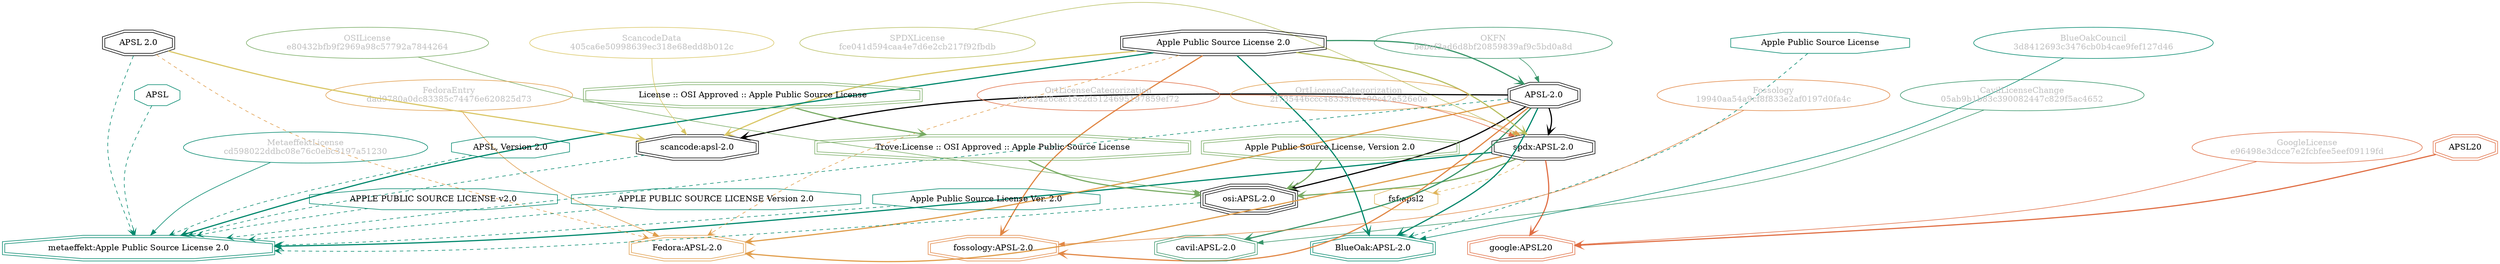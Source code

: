 strict digraph {
    node [shape=box];
    graph [splines=curved];
    196 [label="SPDXLicense\nfce041d594caa4e7d6e2cb217f92fbdb"
        ,fontcolor=gray
        ,color="#b8bf62"
        ,fillcolor="beige;1"
        ,shape=ellipse];
    197 [label="spdx:APSL-2.0"
        ,shape=doubleoctagon];
    198 [label="APSL-2.0"
        ,shape=doubleoctagon];
    199 [label="Apple Public Source License 2.0"
        ,shape=doubleoctagon];
    4884 [label="OSILicense\ne80432bfb9f2969a98c57792a7844264"
         ,fontcolor=gray
         ,color="#78ab63"
         ,fillcolor="beige;1"
         ,shape=ellipse];
    4885 [label="osi:APSL-2.0"
         ,shape=tripleoctagon];
    4886 [label="Apple Public Source License, Version 2.0"
         ,color="#78ab63"
         ,shape=doubleoctagon];
    4887 [label="Trove:License :: OSI Approved :: Apple Public Source License"
         ,color="#78ab63"
         ,shape=doubleoctagon];
    4888 [label="License :: OSI Approved :: Apple Public Source License"
         ,color="#78ab63"
         ,shape=doubleoctagon];
    5638 [label="GoogleLicense\ne96498e3dcce7e2fcbfee5eef09119fd"
         ,fontcolor=gray
         ,color="#e06f45"
         ,fillcolor="beige;1"
         ,shape=ellipse];
    5639 [label="google:APSL20"
         ,color="#e06f45"
         ,shape=doubleoctagon];
    5640 [label=APSL20
         ,color="#e06f45"
         ,shape=doubleoctagon];
    5846 [label="FedoraEntry\ndad9780a0dc83385c74476e620825d73"
         ,fontcolor=gray
         ,color="#e09d4b"
         ,fillcolor="beige;1"
         ,shape=ellipse];
    5847 [label="Fedora:APSL-2.0"
         ,color="#e09d4b"
         ,shape=doubleoctagon];
    5848 [label="APSL 2.0"
         ,shape=doubleoctagon];
    9276 [label="Apple Public Source License"
         ,color="#00876c"
         ,shape=octagon];
    9284 [label="BlueOakCouncil\n3d8412693c3476cb0b4cae9fef127d46"
         ,fontcolor=gray
         ,color="#00876c"
         ,fillcolor="beige;1"
         ,shape=ellipse];
    9285 [label="BlueOak:APSL-2.0"
         ,color="#00876c"
         ,shape=doubleoctagon];
    10687 [label="fsf:apsl2"
          ,color="#deb256"
          ,shape=octagon];
    11901 [label="ScancodeData\n405ca6e50998639ec318e68edd8b012c"
          ,fontcolor=gray
          ,color="#dac767"
          ,fillcolor="beige;1"
          ,shape=ellipse];
    11902 [label="scancode:apsl-2.0"
          ,shape=doubleoctagon];
    26002 [label="Fossology\n19940aa54a9cf8f833e2af0197d0fa4c"
          ,fontcolor=gray
          ,color="#e18745"
          ,fillcolor="beige;1"
          ,shape=ellipse];
    26003 [label="fossology:APSL-2.0"
          ,color="#e18745"
          ,shape=doubleoctagon];
    28225 [label="OKFN\nbebef3ad6d8bf20859839af9c5bd0a8d"
          ,fontcolor=gray
          ,color="#379469"
          ,fillcolor="beige;1"
          ,shape=ellipse];
    28487 [label="OrtLicenseCategorization\n8929a26cac15c2d5124695197859ef72"
          ,fontcolor=gray
          ,color="#e06f45"
          ,fillcolor="beige;1"
          ,shape=ellipse];
    35352 [label="OrtLicenseCategorization\n2f735446ccc48335feee00c42e526e0e"
          ,fontcolor=gray
          ,color="#e09d4b"
          ,fillcolor="beige;1"
          ,shape=ellipse];
    36389 [label="CavilLicenseChange\n05ab9b1b83c390082447c829f5ac4652"
          ,fontcolor=gray
          ,color="#379469"
          ,fillcolor="beige;1"
          ,shape=ellipse];
    36390 [label="cavil:APSL-2.0"
          ,color="#379469"
          ,shape=doubleoctagon];
    38510 [label="MetaeffektLicense\ncd598022ddbc08e76c0ebc3197a51230"
          ,fontcolor=gray
          ,color="#00876c"
          ,fillcolor="beige;1"
          ,shape=ellipse];
    38511 [label="metaeffekt:Apple Public Source License 2.0"
          ,color="#00876c"
          ,shape=doubleoctagon];
    38512 [label=APSL
          ,color="#00876c"
          ,shape=octagon];
    38513 [label="APSL, Version 2.0"
          ,color="#00876c"
          ,shape=octagon];
    38514 [label="APPLE PUBLIC SOURCE LICENSE v2.0"
          ,color="#00876c"
          ,shape=octagon];
    38515 [label="APPLE PUBLIC SOURCE LICENSE Version 2.0"
          ,color="#00876c"
          ,shape=octagon];
    38516 [label="Apple Public Source License Ver. 2.0"
          ,color="#00876c"
          ,shape=octagon];
    196 -> 197 [weight=0.5
               ,color="#b8bf62"];
    197 -> 4885 [style=bold
                ,arrowhead=vee
                ,weight=0.7
                ,color="#78ab63"];
    197 -> 5639 [style=bold
                ,arrowhead=vee
                ,weight=0.7
                ,color="#e06f45"];
    197 -> 5847 [style=bold
                ,arrowhead=vee
                ,weight=0.7
                ,color="#e09d4b"];
    197 -> 10687 [style=dashed
                 ,arrowhead=vee
                 ,weight=0.5
                 ,color="#deb256"];
    197 -> 38511 [style=bold
                 ,arrowhead=vee
                 ,weight=0.7
                 ,color="#00876c"];
    198 -> 197 [style=bold
               ,arrowhead=vee
               ,weight=0.7];
    198 -> 4885 [style=bold
                ,arrowhead=vee
                ,weight=0.7];
    198 -> 5847 [style=bold
                ,arrowhead=vee
                ,weight=0.7
                ,color="#e09d4b"];
    198 -> 9285 [style=bold
                ,arrowhead=vee
                ,weight=0.7
                ,color="#00876c"];
    198 -> 11902 [style=bold
                 ,arrowhead=vee
                 ,weight=0.7];
    198 -> 26003 [style=bold
                 ,arrowhead=vee
                 ,weight=0.7
                 ,color="#e18745"];
    198 -> 36390 [style=bold
                 ,arrowhead=vee
                 ,weight=0.7
                 ,color="#379469"];
    198 -> 36390 [style=bold
                 ,arrowhead=vee
                 ,weight=0.7
                 ,color="#379469"];
    198 -> 38511 [style=dashed
                 ,arrowhead=vee
                 ,weight=0.5
                 ,color="#00876c"];
    199 -> 197 [style=bold
               ,arrowhead=vee
               ,weight=0.7
               ,color="#b8bf62"];
    199 -> 198 [style=bold
               ,arrowhead=vee
               ,weight=0.7
               ,color="#379469"];
    199 -> 5847 [style=dashed
                ,arrowhead=vee
                ,weight=0.5
                ,color="#e09d4b"];
    199 -> 9285 [style=bold
                ,arrowhead=vee
                ,weight=0.7
                ,color="#00876c"];
    199 -> 11902 [style=bold
                 ,arrowhead=vee
                 ,weight=0.7
                 ,color="#dac767"];
    199 -> 26003 [style=bold
                 ,arrowhead=vee
                 ,weight=0.7
                 ,color="#e18745"];
    199 -> 38511 [style=bold
                 ,arrowhead=vee
                 ,weight=0.7
                 ,color="#00876c"];
    199 -> 38511 [style=bold
                 ,arrowhead=vee
                 ,weight=0.7
                 ,color="#00876c"];
    4884 -> 4885 [weight=0.5
                 ,color="#78ab63"];
    4885 -> 38511 [style=dashed
                  ,arrowhead=vee
                  ,weight=0.5
                  ,color="#00876c"];
    4886 -> 4885 [style=bold
                 ,arrowhead=vee
                 ,weight=0.7
                 ,color="#78ab63"];
    4887 -> 4885 [style=bold
                 ,arrowhead=vee
                 ,weight=0.7
                 ,color="#78ab63"];
    4888 -> 4887 [style=bold
                 ,arrowhead=vee
                 ,weight=0.7
                 ,color="#78ab63"];
    5638 -> 5639 [weight=0.5
                 ,color="#e06f45"];
    5640 -> 5639 [style=bold
                 ,arrowhead=vee
                 ,weight=0.7
                 ,color="#e06f45"];
    5846 -> 5847 [weight=0.5
                 ,color="#e09d4b"];
    5848 -> 5847 [style=dashed
                 ,arrowhead=vee
                 ,weight=0.5
                 ,color="#e09d4b"];
    5848 -> 11902 [style=bold
                  ,arrowhead=vee
                  ,weight=0.7
                  ,color="#dac767"];
    5848 -> 38511 [style=dashed
                  ,arrowhead=vee
                  ,weight=0.5
                  ,color="#00876c"];
    9276 -> 9285 [style=dashed
                 ,arrowhead=vee
                 ,weight=0.5
                 ,color="#00876c"];
    9284 -> 9285 [weight=0.5
                 ,color="#00876c"];
    11901 -> 11902 [weight=0.5
                   ,color="#dac767"];
    11902 -> 38511 [style=dashed
                   ,arrowhead=vee
                   ,weight=0.5
                   ,color="#00876c"];
    26002 -> 26003 [weight=0.5
                   ,color="#e18745"];
    28225 -> 198 [weight=0.5
                 ,color="#379469"];
    28487 -> 197 [weight=0.5
                 ,color="#e06f45"];
    35352 -> 197 [weight=0.5
                 ,color="#e09d4b"];
    36389 -> 36390 [weight=0.5
                   ,color="#379469"];
    38510 -> 38511 [weight=0.5
                   ,color="#00876c"];
    38512 -> 38511 [style=dashed
                   ,arrowhead=vee
                   ,weight=0.5
                   ,color="#00876c"];
    38513 -> 38511 [style=dashed
                   ,arrowhead=vee
                   ,weight=0.5
                   ,color="#00876c"];
    38514 -> 38511 [style=dashed
                   ,arrowhead=vee
                   ,weight=0.5
                   ,color="#00876c"];
    38515 -> 38511 [style=dashed
                   ,arrowhead=vee
                   ,weight=0.5
                   ,color="#00876c"];
    38516 -> 38511 [style=dashed
                   ,arrowhead=vee
                   ,weight=0.5
                   ,color="#00876c"];
}
